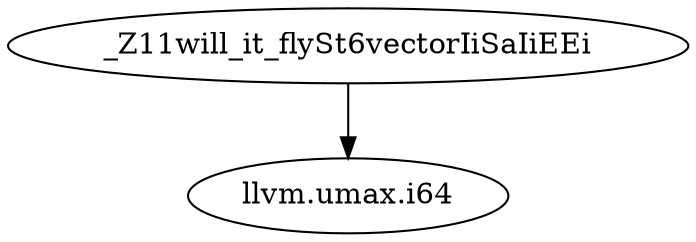 digraph CallGraph {
    // Nodes
    "_Z11will_it_flySt6vectorIiSaIiEEi" [label="_Z11will_it_flySt6vectorIiSaIiEEi"];
    "llvm.umax.i64" [label="llvm.umax.i64"];

    // Edges
    "_Z11will_it_flySt6vectorIiSaIiEEi" -> "llvm.umax.i64";
}
